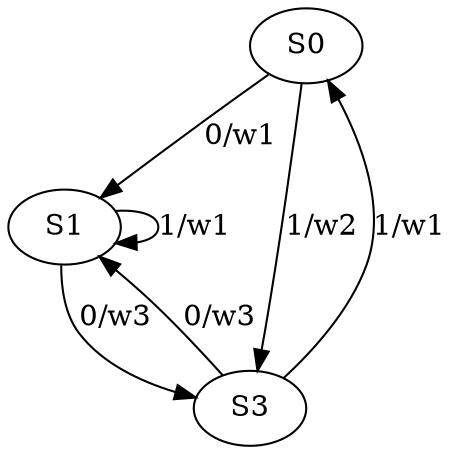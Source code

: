 digraph MealyMachine {
  S0 [label="S0"];
  S1 [label="S1"];
  S3 [label="S3"];

  S0 -> S1 [label="0/w1"];
  S0 -> S3 [label="1/w2"];
  S1 -> S3 [label="0/w3"];
  S1 -> S1 [label="1/w1"];
  S3 -> S1 [label="0/w3"];
  S3 -> S0 [label="1/w1"];
}